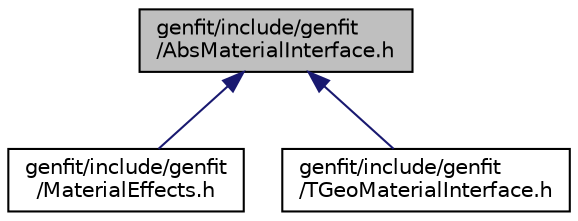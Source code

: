digraph "genfit/include/genfit/AbsMaterialInterface.h"
{
 // LATEX_PDF_SIZE
  edge [fontname="Helvetica",fontsize="10",labelfontname="Helvetica",labelfontsize="10"];
  node [fontname="Helvetica",fontsize="10",shape=record];
  Node1 [label="genfit/include/genfit\l/AbsMaterialInterface.h",height=0.2,width=0.4,color="black", fillcolor="grey75", style="filled", fontcolor="black",tooltip=" "];
  Node1 -> Node2 [dir="back",color="midnightblue",fontsize="10",style="solid",fontname="Helvetica"];
  Node2 [label="genfit/include/genfit\l/MaterialEffects.h",height=0.2,width=0.4,color="black", fillcolor="white", style="filled",URL="$include_2genfit_2MaterialEffects_8h.html",tooltip=" "];
  Node1 -> Node3 [dir="back",color="midnightblue",fontsize="10",style="solid",fontname="Helvetica"];
  Node3 [label="genfit/include/genfit\l/TGeoMaterialInterface.h",height=0.2,width=0.4,color="black", fillcolor="white", style="filled",URL="$include_2genfit_2TGeoMaterialInterface_8h.html",tooltip=" "];
}

